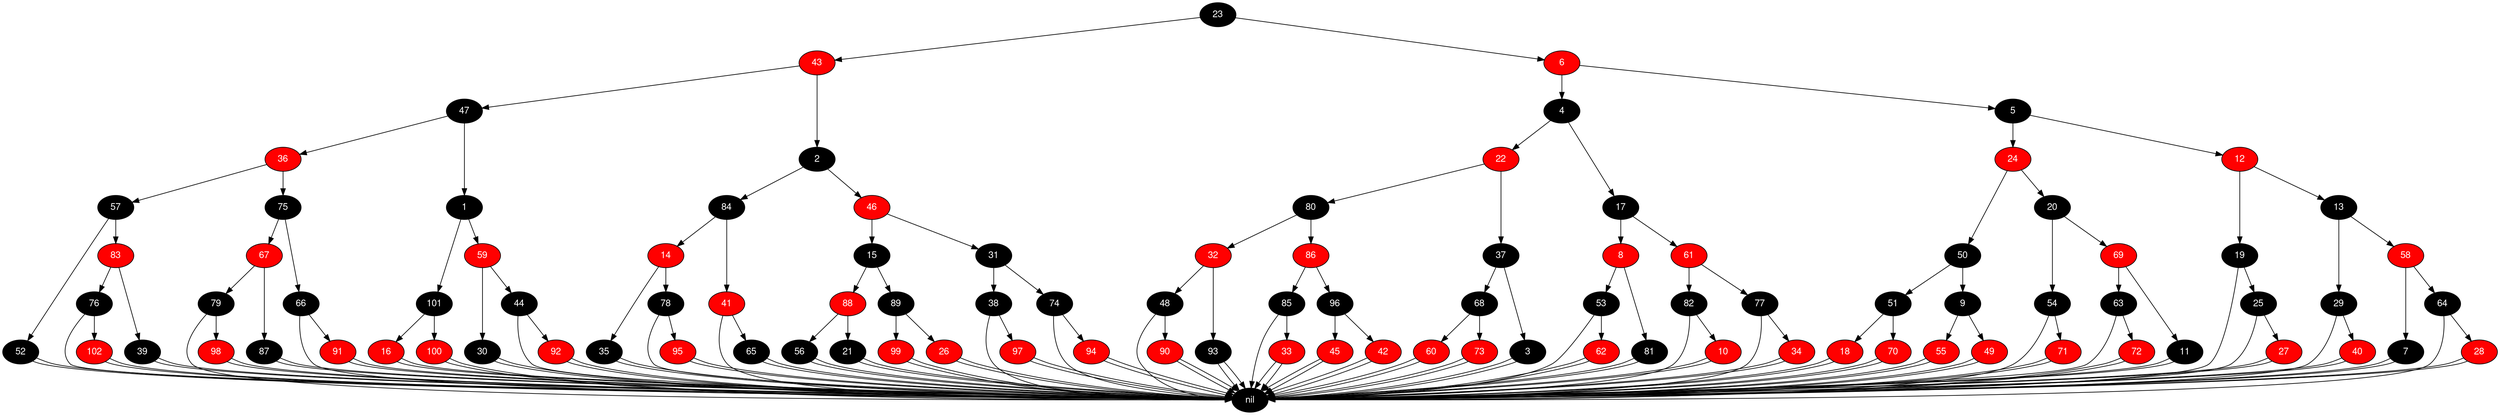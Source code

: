 digraph RB_Teste {
	node [fontname="Helvetica,Arial,sans-serif" style="filled"]
	edge [fontname="Helvetica,Arial,sans-serif" color="black"]

	{
		node [fillcolor=" black" fontcolor=" white"] nil 
		node [fillcolor=" black" fontcolor=" white"] 23 
		node [fillcolor=" red" fontcolor=" white"] 43 
		node [fillcolor=" black" fontcolor=" white"] 47 
		node [fillcolor=" red" fontcolor=" white"] 36 
		node [fillcolor=" black" fontcolor=" white"] 57 
		node [fillcolor=" black" fontcolor=" white"] 52 
		node [fillcolor=" red" fontcolor=" white"] 83 
		node [fillcolor=" black" fontcolor=" white"] 76 
		node [fillcolor=" red" fontcolor=" white"] 102 
		node [fillcolor=" black" fontcolor=" white"] 39 
		node [fillcolor=" black" fontcolor=" white"] 75 
		node [fillcolor=" red" fontcolor=" white"] 67 
		node [fillcolor=" black" fontcolor=" white"] 79 
		node [fillcolor=" red" fontcolor=" white"] 98 
		node [fillcolor=" black" fontcolor=" white"] 87 
		node [fillcolor=" black" fontcolor=" white"] 66 
		node [fillcolor=" red" fontcolor=" white"] 91 
		node [fillcolor=" black" fontcolor=" white"] 1 
		node [fillcolor=" black" fontcolor=" white"] 101 
		node [fillcolor=" red" fontcolor=" white"] 16 
		node [fillcolor=" red" fontcolor=" white"] 100 
		node [fillcolor=" red" fontcolor=" white"] 59 
		node [fillcolor=" black" fontcolor=" white"] 30 
		node [fillcolor=" black" fontcolor=" white"] 44 
		node [fillcolor=" red" fontcolor=" white"] 92 
		node [fillcolor=" black" fontcolor=" white"] 2 
		node [fillcolor=" black" fontcolor=" white"] 84 
		node [fillcolor=" red" fontcolor=" white"] 14 
		node [fillcolor=" black" fontcolor=" white"] 35 
		node [fillcolor=" black" fontcolor=" white"] 78 
		node [fillcolor=" red" fontcolor=" white"] 95 
		node [fillcolor=" red" fontcolor=" white"] 41 
		node [fillcolor=" black" fontcolor=" white"] 65 
		node [fillcolor=" red" fontcolor=" white"] 46 
		node [fillcolor=" black" fontcolor=" white"] 15 
		node [fillcolor=" red" fontcolor=" white"] 88 
		node [fillcolor=" black" fontcolor=" white"] 56 
		node [fillcolor=" black" fontcolor=" white"] 21 
		node [fillcolor=" black" fontcolor=" white"] 89 
		node [fillcolor=" red" fontcolor=" white"] 99 
		node [fillcolor=" red" fontcolor=" white"] 26 
		node [fillcolor=" black" fontcolor=" white"] 31 
		node [fillcolor=" black" fontcolor=" white"] 38 
		node [fillcolor=" red" fontcolor=" white"] 97 
		node [fillcolor=" black" fontcolor=" white"] 74 
		node [fillcolor=" red" fontcolor=" white"] 94 
		node [fillcolor=" red" fontcolor=" white"] 6 
		node [fillcolor=" black" fontcolor=" white"] 4 
		node [fillcolor=" red" fontcolor=" white"] 22 
		node [fillcolor=" black" fontcolor=" white"] 80 
		node [fillcolor=" red" fontcolor=" white"] 32 
		node [fillcolor=" black" fontcolor=" white"] 48 
		node [fillcolor=" red" fontcolor=" white"] 90 
		node [fillcolor=" black" fontcolor=" white"] 93 
		node [fillcolor=" red" fontcolor=" white"] 86 
		node [fillcolor=" black" fontcolor=" white"] 85 
		node [fillcolor=" red" fontcolor=" white"] 33 
		node [fillcolor=" black" fontcolor=" white"] 96 
		node [fillcolor=" red" fontcolor=" white"] 45 
		node [fillcolor=" red" fontcolor=" white"] 42 
		node [fillcolor=" black" fontcolor=" white"] 37 
		node [fillcolor=" black" fontcolor=" white"] 68 
		node [fillcolor=" red" fontcolor=" white"] 60 
		node [fillcolor=" red" fontcolor=" white"] 73 
		node [fillcolor=" black" fontcolor=" white"] 3 
		node [fillcolor=" black" fontcolor=" white"] 17 
		node [fillcolor=" red" fontcolor=" white"] 8 
		node [fillcolor=" black" fontcolor=" white"] 53 
		node [fillcolor=" red" fontcolor=" white"] 62 
		node [fillcolor=" black" fontcolor=" white"] 81 
		node [fillcolor=" red" fontcolor=" white"] 61 
		node [fillcolor=" black" fontcolor=" white"] 82 
		node [fillcolor=" red" fontcolor=" white"] 10 
		node [fillcolor=" black" fontcolor=" white"] 77 
		node [fillcolor=" red" fontcolor=" white"] 34 
		node [fillcolor=" black" fontcolor=" white"] 5 
		node [fillcolor=" red" fontcolor=" white"] 24 
		node [fillcolor=" black" fontcolor=" white"] 50 
		node [fillcolor=" black" fontcolor=" white"] 51 
		node [fillcolor=" red" fontcolor=" white"] 18 
		node [fillcolor=" red" fontcolor=" white"] 70 
		node [fillcolor=" black" fontcolor=" white"] 9 
		node [fillcolor=" red" fontcolor=" white"] 55 
		node [fillcolor=" red" fontcolor=" white"] 49 
		node [fillcolor=" black" fontcolor=" white"] 20 
		node [fillcolor=" black" fontcolor=" white"] 54 
		node [fillcolor=" red" fontcolor=" white"] 71 
		node [fillcolor=" red" fontcolor=" white"] 69 
		node [fillcolor=" black" fontcolor=" white"] 63 
		node [fillcolor=" red" fontcolor=" white"] 72 
		node [fillcolor=" black" fontcolor=" white"] 11 
		node [fillcolor=" red" fontcolor=" white"] 12 
		node [fillcolor=" black" fontcolor=" white"] 19 
		node [fillcolor=" black" fontcolor=" white"] 25 
		node [fillcolor=" red" fontcolor=" white"] 27 
		node [fillcolor=" black" fontcolor=" white"] 13 
		node [fillcolor=" black" fontcolor=" white"] 29 
		node [fillcolor=" red" fontcolor=" white"] 40 
		node [fillcolor=" red" fontcolor=" white"] 58 
		node [fillcolor=" black" fontcolor=" white"] 7 
		node [fillcolor=" black" fontcolor=" white"] 64 
		node [fillcolor=" red" fontcolor=" white"] 28 
	}

	23 -> 43 
	23 -> 6 
	43 -> 47 
	43 -> 2 
	47 -> 36 
	47 -> 1 
	36 -> 57 
	36 -> 75 
	57 -> 52 
	57 -> 83 
	52 -> nil 
	52 -> nil 
	83 -> 76 
	83 -> 39 
	76 -> 102 
	76 -> nil 
	102 -> nil 
	102 -> nil 
	39 -> nil 
	39 -> nil 
	75 -> 67 
	75 -> 66 
	67 -> 79 
	67 -> 87 
	79 -> 98 
	79 -> nil 
	98 -> nil 
	98 -> nil 
	87 -> nil 
	87 -> nil 
	66 -> 91 
	66 -> nil 
	91 -> nil 
	91 -> nil 
	1 -> 101 
	1 -> 59 
	101 -> 16 
	101 -> 100 
	16 -> nil 
	16 -> nil 
	100 -> nil 
	100 -> nil 
	59 -> 30 
	59 -> 44 
	30 -> nil 
	30 -> nil 
	44 -> 92 
	44 -> nil 
	92 -> nil 
	92 -> nil 
	2 -> 84 
	2 -> 46 
	84 -> 14 
	84 -> 41 
	14 -> 35 
	14 -> 78 
	35 -> nil 
	35 -> nil 
	78 -> 95 
	78 -> nil 
	95 -> nil 
	95 -> nil 
	41 -> 65 
	41 -> nil 
	65 -> nil 
	65 -> nil 
	46 -> 15 
	46 -> 31 
	15 -> 88 
	15 -> 89 
	88 -> 56 
	88 -> 21 
	56 -> nil 
	56 -> nil 
	21 -> nil 
	21 -> nil 
	89 -> 99 
	89 -> 26 
	99 -> nil 
	99 -> nil 
	26 -> nil 
	26 -> nil 
	31 -> 38 
	31 -> 74 
	38 -> 97 
	38 -> nil 
	97 -> nil 
	97 -> nil 
	74 -> 94 
	74 -> nil 
	94 -> nil 
	94 -> nil 
	6 -> 4 
	6 -> 5 
	4 -> 22 
	4 -> 17 
	22 -> 80 
	22 -> 37 
	80 -> 32 
	80 -> 86 
	32 -> 48 
	32 -> 93 
	48 -> 90 
	48 -> nil 
	90 -> nil 
	90 -> nil 
	93 -> nil 
	93 -> nil 
	86 -> 85 
	86 -> 96 
	85 -> 33 
	85 -> nil 
	33 -> nil 
	33 -> nil 
	96 -> 45 
	96 -> 42 
	45 -> nil 
	45 -> nil 
	42 -> nil 
	42 -> nil 
	37 -> 68 
	37 -> 3 
	68 -> 60 
	68 -> 73 
	60 -> nil 
	60 -> nil 
	73 -> nil 
	73 -> nil 
	3 -> nil 
	3 -> nil 
	17 -> 8 
	17 -> 61 
	8 -> 53 
	8 -> 81 
	53 -> 62 
	53 -> nil 
	62 -> nil 
	62 -> nil 
	81 -> nil 
	81 -> nil 
	61 -> 82 
	61 -> 77 
	82 -> 10 
	82 -> nil 
	10 -> nil 
	10 -> nil 
	77 -> 34 
	77 -> nil 
	34 -> nil 
	34 -> nil 
	5 -> 24 
	5 -> 12 
	24 -> 50 
	24 -> 20 
	50 -> 51 
	50 -> 9 
	51 -> 18 
	51 -> 70 
	18 -> nil 
	18 -> nil 
	70 -> nil 
	70 -> nil 
	9 -> 55 
	9 -> 49 
	55 -> nil 
	55 -> nil 
	49 -> nil 
	49 -> nil 
	20 -> 54 
	20 -> 69 
	54 -> 71 
	54 -> nil 
	71 -> nil 
	71 -> nil 
	69 -> 63 
	69 -> 11 
	63 -> 72 
	63 -> nil 
	72 -> nil 
	72 -> nil 
	11 -> nil 
	11 -> nil 
	12 -> 19 
	12 -> 13 
	19 -> 25 
	19 -> nil 
	25 -> 27 
	25 -> nil 
	27 -> nil 
	27 -> nil 
	13 -> 29 
	13 -> 58 
	29 -> 40 
	29 -> nil 
	40 -> nil 
	40 -> nil 
	58 -> 7 
	58 -> 64 
	7 -> nil 
	7 -> nil 
	64 -> 28 
	64 -> nil 
	28 -> nil 
	28 -> nil 
}
